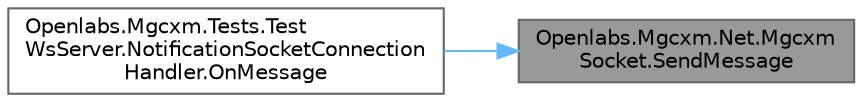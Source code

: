 digraph "Openlabs.Mgcxm.Net.MgcxmSocket.SendMessage"
{
 // LATEX_PDF_SIZE
  bgcolor="transparent";
  edge [fontname=Helvetica,fontsize=10,labelfontname=Helvetica,labelfontsize=10];
  node [fontname=Helvetica,fontsize=10,shape=box,height=0.2,width=0.4];
  rankdir="RL";
  Node1 [id="Node000001",label="Openlabs.Mgcxm.Net.Mgcxm\lSocket.SendMessage",height=0.2,width=0.4,color="gray40", fillcolor="grey60", style="filled", fontcolor="black",tooltip="Sends a binary message over the WebSocket connection."];
  Node1 -> Node2 [id="edge3_Node000001_Node000002",dir="back",color="steelblue1",style="solid",tooltip=" "];
  Node2 [id="Node000002",label="Openlabs.Mgcxm.Tests.Test\lWsServer.NotificationSocketConnection\lHandler.OnMessage",height=0.2,width=0.4,color="grey40", fillcolor="white", style="filled",URL="$class_openlabs_1_1_mgcxm_1_1_tests_1_1_test_ws_server_1_1_notification_socket_connection_handler.html#ac2c91de5d04a0a65ebe788137522ce6b",tooltip="Invoked when a message is received over the WebSocket connection."];
}
